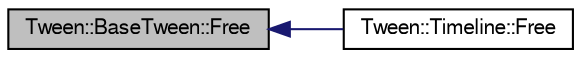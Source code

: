 digraph "Tween::BaseTween::Free"
{
  bgcolor="transparent";
  edge [fontname="FreeSans",fontsize="10",labelfontname="FreeSans",labelfontsize="10"];
  node [fontname="FreeSans",fontsize="10",shape=record];
  rankdir="LR";
  Node1 [label="Tween::BaseTween::Free",height=0.2,width=0.4,color="black", fillcolor="grey75", style="filled" fontcolor="black"];
  Node1 -> Node2 [dir="back",color="midnightblue",fontsize="10",style="solid",fontname="FreeSans"];
  Node2 [label="Tween::Timeline::Free",height=0.2,width=0.4,color="black",URL="$d5/d9c/classTween_1_1Timeline.html#a01238c29b88f64fba3f4cf563c37eda1"];
}
